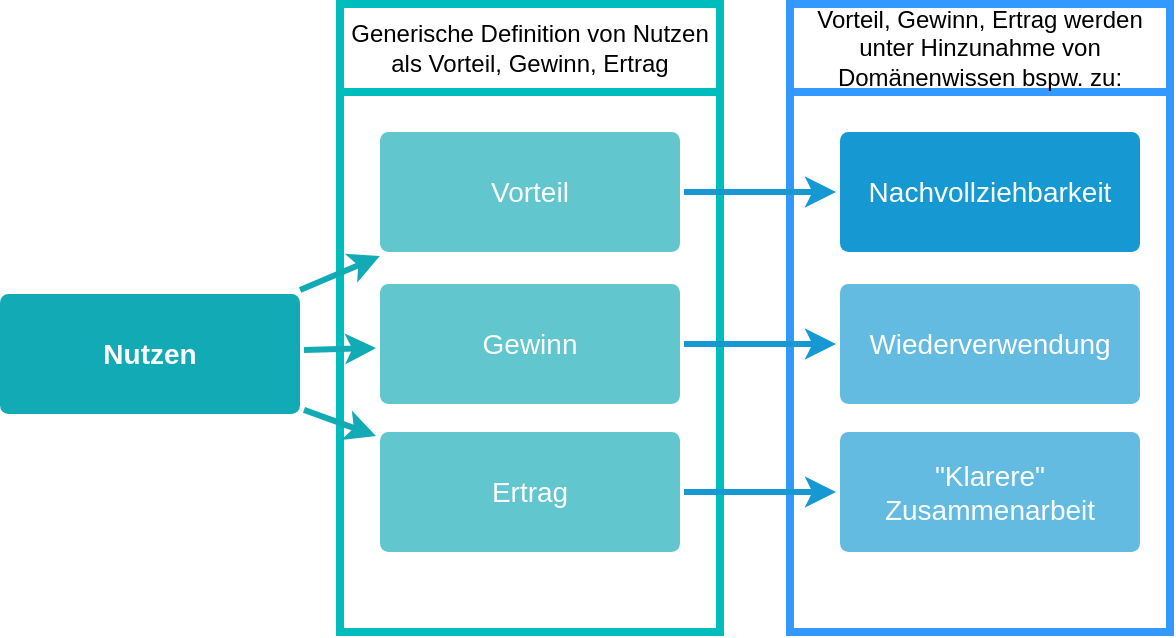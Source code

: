<mxfile version="12.8.4" type="github">
  <diagram id="6a731a19-8d31-9384-78a2-239565b7b9f0" name="Page-1">
    <mxGraphModel dx="1038" dy="548" grid="1" gridSize="10" guides="1" tooltips="1" connect="1" arrows="1" fold="1" page="1" pageScale="1" pageWidth="1169" pageHeight="827" background="#ffffff" math="0" shadow="0">
      <root>
        <mxCell id="0" />
        <mxCell id="1" parent="0" />
        <mxCell id="QxzGdHDyZrkSdsX30dZf-1780" value="" style="rounded=0;whiteSpace=wrap;html=1;fillColor=none;strokeWidth=4;strokeColor=#00BDBD;" vertex="1" parent="1">
          <mxGeometry x="360" y="156" width="190" height="314" as="geometry" />
        </mxCell>
        <mxCell id="QxzGdHDyZrkSdsX30dZf-1784" value="" style="rounded=0;whiteSpace=wrap;html=1;fillColor=none;strokeWidth=4;strokeColor=#3399FF;" vertex="1" parent="1">
          <mxGeometry x="585" y="156" width="190" height="314" as="geometry" />
        </mxCell>
        <mxCell id="1757" value="" style="edgeStyle=none;rounded=0;jumpStyle=none;html=1;shadow=0;labelBackgroundColor=none;startArrow=none;startFill=0;endArrow=classic;endFill=1;jettySize=auto;orthogonalLoop=1;strokeColor=#1699D3;strokeWidth=3;fontFamily=Helvetica;fontSize=14;fontColor=#FFFFFF;spacing=5;exitX=1;exitY=0.5;exitDx=0;exitDy=0;" parent="1" source="1778" target="1760" edge="1">
          <mxGeometry relative="1" as="geometry" />
        </mxCell>
        <mxCell id="1758" value="" style="edgeStyle=none;rounded=0;jumpStyle=none;html=1;shadow=0;labelBackgroundColor=none;startArrow=none;startFill=0;endArrow=classic;endFill=1;jettySize=auto;orthogonalLoop=1;strokeColor=#1699D3;strokeWidth=3;fontFamily=Helvetica;fontSize=14;fontColor=#FFFFFF;spacing=5;exitX=1;exitY=0.5;exitDx=0;exitDy=0;" parent="1" source="1776" target="1762" edge="1">
          <mxGeometry relative="1" as="geometry" />
        </mxCell>
        <mxCell id="1759" value="" style="edgeStyle=none;rounded=0;jumpStyle=none;html=1;shadow=0;labelBackgroundColor=none;startArrow=none;startFill=0;endArrow=classic;endFill=1;jettySize=auto;orthogonalLoop=1;strokeColor=#1699D3;strokeWidth=3;fontFamily=Helvetica;fontSize=14;fontColor=#FFFFFF;spacing=5;exitX=1;exitY=0.5;exitDx=0;exitDy=0;" parent="1" source="1774" target="1761" edge="1">
          <mxGeometry relative="1" as="geometry" />
        </mxCell>
        <mxCell id="QxzGdHDyZrkSdsX30dZf-1779" style="edgeStyle=orthogonalEdgeStyle;rounded=0;orthogonalLoop=1;jettySize=auto;html=1;exitX=0.5;exitY=1;exitDx=0;exitDy=0;entryX=0.5;entryY=1;entryDx=0;entryDy=0;" edge="1" parent="1" source="1760" target="1760">
          <mxGeometry relative="1" as="geometry">
            <mxPoint x="685" y="282" as="targetPoint" />
          </mxGeometry>
        </mxCell>
        <mxCell id="1760" value="&lt;span style=&quot;font-weight: normal&quot;&gt;Nachvollziehbarkeit&lt;/span&gt;" style="rounded=1;whiteSpace=wrap;html=1;shadow=0;labelBackgroundColor=none;strokeColor=none;strokeWidth=3;fillColor=#1699d3;fontFamily=Helvetica;fontSize=14;fontColor=#FFFFFF;align=center;spacing=5;fontStyle=1;arcSize=7;perimeterSpacing=2;" parent="1" vertex="1">
          <mxGeometry x="610" y="220" width="150" height="60" as="geometry" />
        </mxCell>
        <mxCell id="1761" value="&quot;Klarere&quot; Zusammenarbeit" style="rounded=1;whiteSpace=wrap;html=1;shadow=0;labelBackgroundColor=none;strokeColor=none;strokeWidth=3;fillColor=#64bbe2;fontFamily=Helvetica;fontSize=14;fontColor=#FFFFFF;align=center;spacing=5;arcSize=7;perimeterSpacing=2;" parent="1" vertex="1">
          <mxGeometry x="610" y="370" width="150" height="60" as="geometry" />
        </mxCell>
        <mxCell id="1762" value="Wiederverwendung" style="rounded=1;whiteSpace=wrap;html=1;shadow=0;labelBackgroundColor=none;strokeColor=none;strokeWidth=3;fillColor=#64bbe2;fontFamily=Helvetica;fontSize=14;fontColor=#FFFFFF;align=center;spacing=5;arcSize=7;perimeterSpacing=2;" parent="1" vertex="1">
          <mxGeometry x="610" y="296" width="150" height="60" as="geometry" />
        </mxCell>
        <mxCell id="1771" value="Nutzen" style="rounded=1;whiteSpace=wrap;html=1;shadow=0;labelBackgroundColor=none;strokeColor=none;strokeWidth=3;fillColor=#12aab5;fontFamily=Helvetica;fontSize=14;fontColor=#FFFFFF;align=center;spacing=5;fontStyle=1;arcSize=7;perimeterSpacing=2;" parent="1" vertex="1">
          <mxGeometry x="190" y="301.0" width="150" height="60" as="geometry" />
        </mxCell>
        <mxCell id="1774" value="Ertrag" style="rounded=1;whiteSpace=wrap;html=1;shadow=0;labelBackgroundColor=none;strokeColor=none;strokeWidth=3;fillColor=#61c6ce;fontFamily=Helvetica;fontSize=14;fontColor=#FFFFFF;align=center;spacing=5;fontStyle=0;arcSize=7;perimeterSpacing=2;" parent="1" vertex="1">
          <mxGeometry x="380" y="370" width="150" height="60" as="geometry" />
        </mxCell>
        <mxCell id="1775" value="" style="edgeStyle=none;rounded=1;jumpStyle=none;html=1;shadow=0;labelBackgroundColor=none;startArrow=none;startFill=0;jettySize=auto;orthogonalLoop=1;strokeColor=#12AAB5;strokeWidth=3;fontFamily=Helvetica;fontSize=14;fontColor=#FFFFFF;spacing=5;fontStyle=1;fillColor=#b0e3e6;" parent="1" source="1771" target="1774" edge="1">
          <mxGeometry relative="1" as="geometry" />
        </mxCell>
        <mxCell id="1776" value="Gewinn" style="rounded=1;whiteSpace=wrap;html=1;shadow=0;labelBackgroundColor=none;strokeColor=none;strokeWidth=3;fillColor=#61c6ce;fontFamily=Helvetica;fontSize=14;fontColor=#FFFFFF;align=center;spacing=5;fontStyle=0;arcSize=7;perimeterSpacing=2;" parent="1" vertex="1">
          <mxGeometry x="380" y="296" width="150" height="60" as="geometry" />
        </mxCell>
        <mxCell id="1777" value="" style="edgeStyle=none;rounded=1;jumpStyle=none;html=1;shadow=0;labelBackgroundColor=none;startArrow=none;startFill=0;jettySize=auto;orthogonalLoop=1;strokeColor=#12AAB5;strokeWidth=3;fontFamily=Helvetica;fontSize=14;fontColor=#FFFFFF;spacing=5;fontStyle=1;fillColor=#b0e3e6;" parent="1" source="1771" target="1776" edge="1">
          <mxGeometry relative="1" as="geometry" />
        </mxCell>
        <mxCell id="1778" value="Vorteil" style="rounded=1;whiteSpace=wrap;html=1;shadow=0;labelBackgroundColor=none;strokeColor=none;strokeWidth=3;fillColor=#61c6ce;fontFamily=Helvetica;fontSize=14;fontColor=#FFFFFF;align=center;spacing=5;fontStyle=0;arcSize=7;perimeterSpacing=2;" parent="1" vertex="1">
          <mxGeometry x="380" y="220" width="150" height="60" as="geometry" />
        </mxCell>
        <mxCell id="1779" value="" style="edgeStyle=none;rounded=1;jumpStyle=none;html=1;shadow=0;labelBackgroundColor=none;startArrow=none;startFill=0;jettySize=auto;orthogonalLoop=1;strokeColor=#12AAB5;strokeWidth=3;fontFamily=Helvetica;fontSize=14;fontColor=#FFFFFF;spacing=5;fontStyle=1;fillColor=#b0e3e6;" parent="1" source="1771" target="1778" edge="1">
          <mxGeometry relative="1" as="geometry" />
        </mxCell>
        <mxCell id="QxzGdHDyZrkSdsX30dZf-1781" value="&lt;div&gt;&lt;span&gt;&lt;font style=&quot;font-size: 12px&quot;&gt;Generische Definition von Nutzen als Vorteil, Gewinn, Ertrag&lt;/font&gt;&lt;/span&gt;&lt;/div&gt;" style="rounded=0;whiteSpace=wrap;html=1;strokeColor=#00BDBD;strokeWidth=4;fillColor=none;align=center;" vertex="1" parent="1">
          <mxGeometry x="360" y="156" width="190" height="44" as="geometry" />
        </mxCell>
        <mxCell id="QxzGdHDyZrkSdsX30dZf-1785" value="&lt;div&gt;&lt;span&gt;&lt;font style=&quot;font-size: 12px&quot;&gt;Vorteil, Gewinn, Ertrag werden unter Hinzunahme von Domänenwissen bspw. zu:&lt;/font&gt;&lt;/span&gt;&lt;/div&gt;" style="rounded=0;whiteSpace=wrap;html=1;strokeColor=#3399FF;strokeWidth=4;fillColor=none;align=center;" vertex="1" parent="1">
          <mxGeometry x="585" y="156" width="190" height="44" as="geometry" />
        </mxCell>
      </root>
    </mxGraphModel>
  </diagram>
</mxfile>
